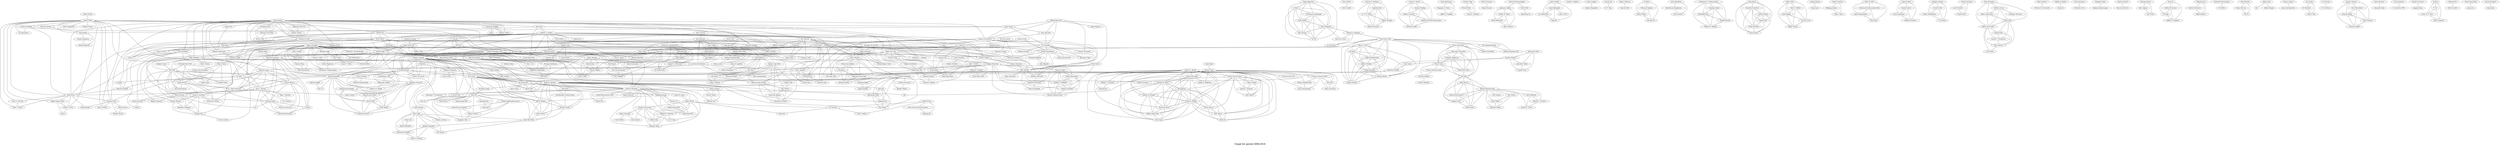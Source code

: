/*****
Graph for period 2006-2016
*****/

graph G {
  graph [splines=true overlap=false]
  node  [shape=ellipse, width=0.3, height=0.3]
  0 [label="Solmaz Kolahi"];
  1 [label="Leonid Libkin"];
  2 [label="Michael A. Bender"];
  3 [label="Martin Farach-Colton"];
  4 [label="Bradley C. Kuszmaul"];
  5 [label="Georg Gottlob"];
  6 [label="Alan Nash"];
  7 [label="Phokion G. Kolaitis"];
  8 [label="Jonathan Panttaja"];
  9 [label="Wang Chiew Tan"];
  10 [label="Benny Kimelfeld"];
  11 [label="Yehoshua Sagiv"];
  12 [label="Christoph Koch 0001"];
  13 [label="T. S. Jayram"];
  14 [label="Erik Vee"];
  15 [label="Nina Mishra"];
  16 [label="Mark Sandler"];
  17 [label="Mikolaj Bojanczyk"];
  18 [label="Claire David"];
  19 [label="Anca Muscholl"];
  20 [label="Thomas Schwentick"];
  21 [label="Luc Segoufin"];
  22 [label="Riccardo Rosati"];
  23 [label="Gagan Aggarwal"];
  24 [label="s Feder"];
  25 [label="Krishnaram Kenthapadi"];
  26 [label="Samir Khuller"];
  27 [label="Rina Panigrahy"];
  28 [label="Dilys Thomas"];
  29 [label="An Zhu"];
  30 [label="Haodong Hu"];
  31 [label="Balder ten Cate"];
  32 [label="Srinivas R. Kashyap"];
  33 [label="Supratim Deb"];
  34 [label="K. V. M. Naidu"];
  35 [label="Rajeev Rastogi"];
  36 [label="Anand Srinivasan"];
  37 [label="Marc Gyssens"];
  38 [label="Jan Paredaens"];
  39 [label="Dirk Van Gucht"];
  40 [label="George H. L. Fletcher"];
  41 [label="Luciana S. Buriol"];
  42 [label="Gereon Frahling"];
  43 [label="Stefano Leonardi"];
  44 [label="Alberto Marchetti-Spaccamela"];
  45 [label="Christian Sohler"];
  46 [label="Anna Pagh"];
  47 [label="Rasmus Pagh"];
  48 [label="Alin Deutsch"];
  49 [label="Liying Sui"];
  50 [label="Victor Vianu"];
  51 [label="Dayou Zhou"];
  52 [label="Aaron Bohannon"];
  53 [label="Benjamin C. Pierce"];
  54 [label="Jeffrey A. Vaughan"];
  55 [label="Guizhen Yang"];
  56 [label="Michael Kifer"];
  57 [label="Vinay K. Chaudhri"];
  58 [label="Ashish Goel"];
  59 [label="Sudipto Guha"];
  60 [label="Kamesh Munagala"];
  61 [label="Reinhard Pichler"];
  62 [label="Fang Wei 0001"];
  63 [label="Enrico Franconi"];
  64 [label="Sergio Tessaris"];
  65 [label="Ashwin Machanavajjhala"];
  66 [label="Johannes Gehrke"];
  67 [label="Sara Cohen"];
  68 [label="Ronald Fagin"];
  69 [label="Anne Condon"];
  70 [label="Amol Deshpande"];
  71 [label="Lisa Hellerstein"];
  72 [label="Ning Wu"];
  73 [label="Martin Grohe"];
  74 [label=" Hernich"];
  75 [label="Nicole Schweikardt"];
  76 [label="Joseph Y. Halpern"];
  77 [label="Andrew McGregor 0001"];
  78 [label="Graham Cormode"];
  79 [label="Flip Korn"];
  80 [label="S. Muthukrishnan"];
  81 [label="Divesh Srivastava"];
  82 [label="Sumit Ganguly"];
  83 [label="Anirban Majumder"];
  84 [label="Sreenivas Gollapudi"];
  85 [label="Ravi Kumar 0001"];
  86 [label="D. Sivakumar"];
  87 [label="Lap-Kei Lee"];
  88 [label="H. F. Ting"];
  89 [label="Toon Calders"];
  90 [label="Stijn Dekeyser"];
  91 [label="Jan Hidders"];
  92 [label="Alon Y. Halevy"];
  93 [label="Michael J. Franklin"];
  94 [label="David Maier 0001"];
  95 [label="Rajeev Motwani"];
  96 [label="Ying Xu 0002"];
  97 [label="Qi Zhao"];
  98 [label="Mitsunori Ogihara"];
  99 [label="Haixun Wang"];
  100 [label="Jun (Jim) Xu"];
  101 [label="Walker M. White"];
  102 [label="Mirek Riedewald"];
  103 [label="Alan J. Demers"];
  104 [label="Joost Engelfriet"];
  105 [label="Hendrik Jan Hoogeboom"];
  106 [label="Bart Samwel"];
  107 [label="Gjergji Kasneci"];
  108 [label="s 0001"];
  109 [label="Wenfei Fan"];
  110 [label="Floris Geerts"];
  111 [label="Frank Neven"];
  112 [label="Emmanuel Filiot"];
  113 [label="Joachim Niehren"];
  114 [label="Jean-Marc Talbot"];
  115 [label="Sophie Tison"];
  116 [label="Nilesh N. Dalvi"];
  117 [label="Dan Suciu"];
  118 [label="Pierre Senellart"];
  119 [label="Serge Abiteboul"];
  120 [label="Bogdan Cautis"];
  121 [label="Tova Milo"];
  122 [label="Giuseppe De Giacomo"];
  123 [label="Domenico Lembo"];
  124 [label="Maurizio Lenzerini"];
  125 [label="Todd J. Green"];
  126 [label="Gregory Karvounarakis"];
  127 [label="Val Tannen"];
  128 [label="Antonio Badia"];
  129 [label="Stijn Vansummeren"];
  130 [label="Jan Van den Bussche"];
  131 [label="Carsten Lutz"];
  132 [label="Venkatesan T. Chakaravarthy"];
  133 [label="Vinayaka Pandit"];
  134 [label="Sambuddha Roy"];
  135 [label="Pranjal Awasthi"];
  136 [label="Mukesh K. Mohania"];
  137 [label="Lucian Popa 0001"];
  138 [label="Flavio Chierichetti"];
  139 [label="Alessandro Panconesi"];
  140 [label="Prabhakar Raghavan"];
  141 [label="Mauro Sozio"];
  142 [label="Alessandro Tiberi"];
  143 [label="Eli Upfal"];
  144 [label="Utkarsh Srivastava"];
  145 [label="Jennifer Widom"];
  146 [label="Boaz Barak"];
  147 [label="Kamalika Chaudhuri"];
  148 [label="Cynthia Dwork"];
  149 [label="Satyen Kale"];
  150 [label="Frank McSherry"];
  151 [label="Kunal Talwar"];
  152 [label="Edith Cohen"];
  153 [label="Nick G. Duffield"];
  154 [label="Haim Kaplan"];
  155 [label="Carsten Lund"];
  156 [label="Mikkel Thorup"];
  157 [label="Linfeng Zhang"];
  158 [label="Yong Guan"];
  159 [label="Rainer Gemulla"];
  160 [label="Wolfgang Lehner"];
  161 [label="Peter J. Haas"];
  162 [label="Michael Benedikt"];
  163 [label="Stephanie Tien Lee"];
  164 [label="Gregory Valiant"];
  165 [label="Andrea Cal"];
  166 [label="Thomas Lukasiewicz"];
  167 [label="Marco Manna"];
  168 [label="Pawel Parys"];
  169 [label="Diego Figueira"];
  170 [label="Zhen Liu 0001"];
  171 [label="Srinivasan Parthasarathy 0002"];
  172 [label="Anand Ranganathan"];
  173 [label="Hao Yang"];
  174 [label="Christopher R"];
  175 [label="Yunyao Li 0001"];
  176 [label="Sriram Raghavan"];
  177 [label="Shivakumar Vaithyanathan"];
  178 [label="k"];
  179 [label="Ryan Williams 0001"];
  180 [label="Srikanta Tirthapura"];
  181 [label="Radu Berinde"];
  182 [label="Piotr Indyk"];
  183 [label="Martin J. Strauss"];
  184 [label="Ke Yi 0001"];
  185 [label="Qin Zhang 0001"];
  186 [label="Pankaj K. Agarwal"];
  187 [label="Zhewei Wei"];
  188 [label="Zengfeng Huang"];
  189 [label="Jeff M. Phillips"];
  190 [label="David P. Woodruff"];
  191 [label="A. Pavan 0001"];
  192 [label="Pan Xu 0001"];
  193 [label="Oege de Moor"];
  194 [label="Damien Sereni"];
  195 [label="Pavel Avgustinov"];
  196 [label="Mathieu Verbaere"];
  197 [label="J. Nathan Foster"];
  198 [label="Daniel Deutch"];
  199 [label="Yael Amsterdamer"];
  200 [label="Alexandre V. Evfimievski"];
  201 [label="Foto N. Afrati"];
  202 [label="Catriel Beeri"];
  203 [label="Christos H. Papadimitriou"];
  204 [label="Bogdan Alexe"];
  205 [label="Jianwen Su"];
  206 [label="Richard Hull 0001"];
  207 [label="Jeffrey B. Remmel"];
  208 [label="Marcelo Arenas"];
  209 [label="rez 0001"];
  210 [label="Cristian Riveros"];
  211 [label="Juan L. Reutter"];
  212 [label="s Letelier"];
  213 [label="Sebastian Skritek"];
  214 [label="Atish Das Sarma"];
  215 [label="Karl Schnaitter"];
  216 [label="Neoklis Polyzotis"];
  217 [label="Thomas Neumann 0001"];
  218 [label="Gerhard Weikum"];
  219 [label="Martin Theobald"];
  220 [label="Peter Buneman"];
  221 [label="James Cheney"];
  222 [label="Cristina Sirangelo"];
  223 [label="Antonella Poggi"];
  224 [label="Shun'ichi Amano"];
  225 [label="Filip Murlak"];
  226 [label="Pablo Barcel"];
  227 [label="Carlos A. Hurtado"];
  228 [label="Peter T. Wood"];
  229 [label="Miguel Romero 0001"];
  230 [label="Philippa Gardner"];
  231 [label="Gareth Smith"];
  232 [label="Mark J. Wheelhouse"];
  233 [label="Uri Zarfaty"];
  234 [label="Wouter Gelade"];
  235 [label="Jef Wijsen"];
  236 [label="Ting Deng"];
  237 [label="Aris Anagnostopoulos"];
  238 [label="Anirban Dasgupta 0001"];
  239 [label="Sergei Vassilvitskii"];
  240 [label="Bo Pang"];
  241 [label="Raghu Ramakrishnan"];
  242 [label="Andrew Tomkins"];
  243 [label="Philip Bohannon"];
  244 [label="S. Sathiya Keerthi"];
  245 [label="Srujana Merugu"];
  246 [label="Daniel M. Kane"];
  247 [label="Jelani Nelson"];
  248 [label="Pierre Bourhis"];
  249 [label="Bogdan Marinoiu"];
  250 [label="Meghyn Bienvenu"];
  251 [label="Alban Galland"];
  252 [label="milien Antoine"];
  253 [label="Izchak Sharfman"];
  254 [label="Assaf Schuster"];
  255 [label="Daniel Keren"];
  256 [label="Vibhor Rastogi"];
  257 [label="Michael Hay"];
  258 [label="Gerome Miklau"];
  259 [label="Chao Li 0003"];
  260 [label="Kook Jin Ahn"];
  261 [label="Abhay Kumar Jha"];
  262 [label="Paraschos Koutris"];
  263 [label="Prasang Upadhyaya"];
  264 [label="Magdalena Balazinska"];
  265 [label="Bill Howe"];
  266 [label="Tomasz Idziaszek"];
  267 [label="Wim Martens"];
  268 [label="Tom J. Ameloot"];
  269 [label="Timos Antonopoulos"];
  270 [label="Paolo Ferragina"];
  271 [label="Roberto Grossi"];
  272 [label="Ankur Gupta 0003"];
  273 [label="Rahul Shah"];
  274 [label="Jeffrey Scott Vitter"];
  275 [label="Giuseppe Ottaviano"];
  276 [label="Jian Li 0015"];
  277 [label="Reut Levi"];
  278 [label="Ronitt Rubinfeld"];
  279 [label="Rada Chirkova"];
  280 [label="Michael R. Genesereth"];
  281 [label="Siu-Wing Cheng"];
  282 [label="Yufei Tao"];
  283 [label="Alon Efrat"];
  284 [label="Swaminathan Sankararaman"];
  285 [label="Wuzhou Zhang"];
  286 [label="Cheng Sheng 0001"];
  287 [label="Mikhail J. Atallah"];
  288 [label="Yinian Qi"];
  289 [label="Vladimir Braverman"];
  290 [label="Rafail Ostrovsky"];
  291 [label="Carlo Zaniolo"];
  292 [label="Srinivasa Rao Satti"];
  293 [label="Adam Kirsch"];
  294 [label="Michael Mitzenmacher"];
  295 [label="Andrea Pietracaprina"];
  296 [label="Geppino Pucci"];
  297 [label="Fabio Vandin"];
  298 [label="Hung Q. Ngo 0001"];
  299 [label="Ely Porat"];
  300 [label="Atri Rudra"];
  301 [label="Matthias Niewerth"];
  302 [label="Katja Losemann"];
  303 [label="Susan B. Davidson"];
  304 [label="Sanjeev Khanna"];
  305 [label="Debmalya Panigrahi"];
  306 [label="Sudeepa Roy"];
  307 [label="Egor V. Kostylev"];
  308 [label="s Z. Salamon"];
  309 [label="Sven Hartmann"];
  310 [label="Sebastian Link"];
  311 [label="Gianluigi Greco"];
  312 [label="Francesco Scarcello"];
  313 [label="Darakhshan J. Mir"];
  314 [label="Aleksandar Nikolov"];
  315 [label="Rebecca N. Wright"];
  316 [label="Michael Meier 0002"];
  317 [label="Michael Schmidt 0002"];
  318 [label="Georg Lausen"];
  319 [label="Daniel Kifer"];
  320 [label="Bing-Rong Lin"];
  321 [label="Gabriele Puppis"];
  322 [label="Huy Vu"];
  323 [label="Mangesh Gupte"];
  324 [label="Mukund Sundararajan"];
  325 [label="lien Lemay"];
  326 [label="Sebastian Maneth"];
  327 [label="t Groz"];
  328 [label="Slawek Staworko"];
  329 [label="Alessio Orlandi"];
  330 [label="Rossano Venturini"];
  331 [label="Hossein Jowhari"];
  332 [label="Mert Saglam"];
  333 [label="bor Tardos"];
  334 [label="Yeye He"];
  335 [label="Siddharth Barman"];
  336 [label="Di Wang"];
  337 [label="Jeffrey F. Naughton"];
  338 [label="Zhenming Liu"];
  339 [label="Bozidar Radunovic"];
  340 [label="Milan Vojnovic"];
  341 [label="Krzysztof Choromanski"];
  342 [label="Tal Malkin"];
  343 [label="Allan Borodin"];
  344 [label="Hyun Chul Lee"];
  345 [label="Yuli Ye"];
  346 [label="Emmanuel Waller"];
  347 [label="Bas Ketsman"];
  348 [label="Daniel Zinn"];
  349 [label="Gaetano Geck"];
  350 [label="Andreas Pieris"];
  351 [label="Moshe Y. Vardi"];
  352 [label="Domagoj Vrgoc"];
  353 [label="lie Gheerbrant"];
  354 [label="Casper Kejlberg-Rasmussen"];
  355 [label="Konstantinos Tsakalidis"];
  356 [label="Kostas Tsichlas"];
  357 [label="Jeonghun Yoon"];
  358 [label="Xiaocheng Hu"];
  359 [label="Miao Qiao"];
  360 [label="Saladi Rahul"];
  361 [label="Frank Wolter"];
  362 [label="Frederick Reiss"];
  363 [label="Wojciech Czerwinski"];
  364 [label="Marcin Przybylko"];
  365 [label="Yang Cao 0012"];
  366 [label="Ping Lu"];
  367 [label="Szymon Torunczyk"];
  368 [label="Efthymia Tsamoura"];
  369 [label="Sebastian Rudolph"];
  370 [label="Clemens Kupke"];
  371 [label="Emanuel Sallinger"];
  372 [label="Mantas Simkus"];
  373 [label="Marco Calautti"];
  374 [label="Paul Beame"];
  375 [label="Guy Van den Broeck"];
  376 [label="Eric Gribkoff"];
  377 [label="Boris Aronov"];
  378 [label="Sariel Har-Peled"];
  379 [label="David Tench"];
  380 [label="ckel"];
  381 [label="Vadim Savenkov"];
  382 [label=" Baeza"];
  383 [label="Sepideh Mahabadi"];
  384 [label="Mohammad Mahdian"];
  385 [label="Vahab S. Mirrokni"];
  386 [label="Guillaume Bagan"];
  387 [label="Angela Bonifati"];
  388 [label="Dung T. Nguyen"];
  389 [label="Mahmoud Abo Khamis"];
  390 [label="tzsch"];
  391 [label="Wojciech Kazana"];
  392 [label="Arnaud Durand 0001"];
  393 [label="Diego Calvanese"];
  394 [label="Marco Montali"];
  395 [label="Babak Bagheri Hariri"];
  396 [label="Azza Abouzied"];
  397 [label="Dana Angluin"];
  398 [label="Joseph M. Hellerstein"];
  399 [label="Avi Silberschatz"];
  400 [label="Hubie Chen"];
  401 [label="ller"];
  402 [label="Tomasz Gogacz"];
  403 [label="Jerzy Marcinkowski"];
  404 [label="Cristina Civili"];
  405 [label="Evgeny Sherkhonov"];
  406 [label="Wang-Chiew Tan"];
  407 [label="Mario Alviano"];
  408 [label="Francesco Silvestri 0001"];
  409 [label="Robert Fink"];
  410 [label="Dan Olteanu"];
  411 [label="ndor P. Fekete"];
  412 [label="Jeremy T. Fineman"];
  413 [label="Seth Gilbert"];
  414 [label="Manish Patil"];
  415 [label="Sharma V. Thankachan"];
  416 [label="Yakov Nekrich"];
  417 [label="J. Ian Munro"];
  418 [label="sta Grahne"];
  419 [label="Ali Moallemi"];
  420 [label="Adrian Onet"];
  421 [label="M. Praveen"];
  422 [label="B. Srivathsan"];
  423 [label="Jayadev Acharya"];
  424 [label="Ilias Diakonikolas"];
  425 [label="Chinmay Hegde"];
  426 [label="Jerry Zheng Li"];
  427 [label="Ludwig Schmidt"];
  428 [label="Nicola Leone"];
  429 [label="Kun Qian 0002"];
  430 [label="Wolfgang Fischl"];
  431 [label="Nofar Carmeli"];
  432 [label="Batya Kenig"];
  433 [label="Haoyue Ping"];
  434 [label="Julia Stoyanovich"];
  435 [label="Ester Livshits"];
  436 [label="Dominik D. Freydenberger"];
  437 [label="Liat Peterfreund"];
  438 [label="n Ugarte"];
  439 [label="Fernando Florenzano"];
  440 [label="Samuel McCauley"];
  441 [label="Thomas Dybdahl Ahle"];
  442 [label="Ilya P. Razenshteyn"];
  443 [label="ller 0001"];
  444 [label="Tobias Christiani"];
  445 [label="Jesper W. Mikkelsen"];
  446 [label="Paolo Guagliardo"];
  447 [label="Nadime Francis"];
  448 [label="Xiao Hu"];
  449 [label="XuanLong Nguyen"];
  450 [label="Maximilian Schleich"];
  451 [label="Manas R. Joglekar"];
  452 [label="Rohan Puttagunta"];
  453 [label="Christoph Berkholz"];
  454 [label="Jens Keppeler"];
  455 [label="Alexandre Vigny"];
  456 [label="Michael Morak"];
  457 [label="Gerald Berger"];
  458 [label="Ali Vakilian"];
  459 [label="Jonathan W. Berry"];
  460 [label="Rob Johnson"];
  461 [label="Thomas M. Kroeger"];
  462 [label="Cynthia A. Phillips"];
  463 [label="Bertrand Simon"];
  464 [label="Shikha Singh 0002"];
  465 [label="David Zage"];
  466 [label="Simon Mauras"];
  467 [label="Tyler Mayer"];
  468 [label="Helen Xu"];
  469 [label="Antoine Amarilli"];
  470 [label="George Konstantinidis"];
  471 [label="Giansalvatore Mecca"];
  472 [label="Boris Motik"];
  473 [label="Paolo Papotti"];
  474 [label="Donatello Santoro"];
  475 [label="Arnab Bhattacharyya 0001"];
  476 [label="Palash Dey"];
  477 [label="Stephen R. Chestnut"];
  478 [label="Lin F. Yang"];
  479 [label="Nikita Ivkin"];
  480 [label="Zhengyu Wang"];
  481 [label="Rajesh Jayaram"];
  482 [label="Shaleen Deep"];
  483 [label="Gianmaria Silvello"];
  484 [label="Sofya Vorotnikova"];
  485 [label="Hoa T. Vu"];
  486 [label="Jiecao Chen"];
  487 [label="Behzad Golshan"];
  488 [label="George A. Mihaila"];
  489 [label="Yuliang Li 0001"];
  490 [label="David Felber"];
  491 [label="Parosh Aziz Abdulla"];
  492 [label="C. Aiswarya"];
  493 [label="Mohamed Faouzi Atig"];
  494 [label="Othmane Rezine"];
  495 [label="Daniel Lupei"];
  496 [label="Kyle Fox"];
  497 [label="Abhinandan Nath"];
  498 [label="Nirman Kumar"];
  499 [label="Stavros Sintos"];
  500 [label="Subhash Suri"];
  501 [label="Jiangwei Pan"];
  502 [label="Erin Taylor"];
  503 [label="Edo Liberty"];
  504 [label="Justin Thaler"];
  505 [label="Jonathan Ullman"];
  506 [label="David Eppstein"];
  507 [label="Michael T. Goodrich"];
  508 [label="Manuel R. Torres"];
  509 [label="Tom Morgan"];
  510 [label="Charles Paperman"];
  511 [label="Michal Pilipczuk"];
  512 [label="Kobbi Nissim"];
  513 [label="Uri Stemmer"];
  514 [label="Salil P. Vadhan"];
  515 [label="Shiva Prasad Kasiviswanathan"];
  516 [label="Hongxia Jin"];
  517 [label="Mark Bun"];
  518 [label="Arturs Backurs"];
  519 [label="Krzysztof Onak"];
  520 [label="Stefan Mengel"];
  521 [label="l Monet"];
  522 [label="rez"];
  523 [label="Tarun Kathuria"];
  524 [label="S. Sudarshan 0001"];
  525 [label="Rachid Guerraoui"];
  526 [label="Jingjing Wang"];
  527 [label="Di Xiao"];
  528 [label="Yi Cui"];
  529 [label="Daren B. H. Cline"];
  530 [label="Dmitri Loguinov"];
  531 [label="Simone Bova"];
  532 [label="Stefan Szeider"];
  533 [label="Yaacov Y. Weiss"];
  534 [label="Stanislav Kikot"];
  535 [label="Roman Kontchakov"];
  536 [label="Vladimir V. Podolskii"];
  537 [label="Vladislav Ryzhikov"];
  538 [label="Michael Zakharyaschev"];
  539 [label="Priya Govindan"];
  540 [label="Morteza Monemizadeh"];
  541 [label="Fabio Papacchini"];
  542 [label="Xuemin Lin"];
  543 [label="Wenjie Zhang 0001"];
  544 [label="Ying Zhang 0001"];
  545 [label="Francisco Maturana"];
  546 [label="Zhiyi Huang 0002"];
  547 [label="Jinyan Liu"];
  548 [label="Sharareh Alipour"];
  549 [label="Amir Jafari"];
  0 -- 1;
  1 -- 18;
  1 -- 109;
  1 -- 110;
  1 -- 211;
  1 -- 222;
  1 -- 223;
  1 -- 224;
  1 -- 225;
  1 -- 226;
  1 -- 227;
  1 -- 228;
  1 -- 229;
  1 -- 350;
  1 -- 351;
  1 -- 352;
  1 -- 353;
  1 -- 373;
  1 -- 446;
  1 -- 447;
  2 -- 3;
  2 -- 4;
  2 -- 30;
  2 -- 411;
  2 -- 412;
  2 -- 413;
  2 -- 440;
  2 -- 459;
  2 -- 460;
  2 -- 461;
  2 -- 462;
  2 -- 463;
  2 -- 464;
  2 -- 465;
  2 -- 466;
  2 -- 467;
  2 -- 468;
  3 -- 4;
  3 -- 411;
  3 -- 412;
  3 -- 413;
  3 -- 460;
  3 -- 462;
  3 -- 466;
  3 -- 467;
  3 -- 468;
  4 -- 30;
  5 -- 6;
  5 -- 20;
  5 -- 61;
  5 -- 62;
  5 -- 74;
  5 -- 108;
  5 -- 118;
  5 -- 119;
  5 -- 162;
  5 -- 163;
  5 -- 164;
  5 -- 165;
  5 -- 166;
  5 -- 167;
  5 -- 208;
  5 -- 226;
  5 -- 311;
  5 -- 312;
  5 -- 350;
  5 -- 369;
  5 -- 370;
  5 -- 371;
  5 -- 372;
  5 -- 373;
  5 -- 428;
  5 -- 430;
  6 -- 7;
  6 -- 48;
  6 -- 68;
  6 -- 137;
  6 -- 207;
  7 -- 8;
  7 -- 9;
  7 -- 10;
  7 -- 13;
  7 -- 14;
  7 -- 31;
  7 -- 39;
  7 -- 61;
  7 -- 68;
  7 -- 137;
  7 -- 201;
  7 -- 202;
  7 -- 203;
  7 -- 204;
  7 -- 205;
  7 -- 206;
  7 -- 371;
  7 -- 381;
  7 -- 406;
  7 -- 429;
  8 -- 9;
  9 -- 68;
  9 -- 129;
  9 -- 137;
  9 -- 204;
  9 -- 220;
  9 -- 221;
  10 -- 11;
  10 -- 67;
  10 -- 68;
  10 -- 129;
  10 -- 174;
  10 -- 175;
  10 -- 176;
  10 -- 177;
  10 -- 178;
  10 -- 179;
  10 -- 306;
  10 -- 362;
  10 -- 431;
  10 -- 432;
  10 -- 433;
  10 -- 434;
  10 -- 435;
  10 -- 436;
  10 -- 437;
  11 -- 67;
  12 -- 121;
  12 -- 127;
  12 -- 198;
  12 -- 495;
  13 -- 14;
  13 -- 77;
  13 -- 80;
  14 -- 77;
  14 -- 80;
  15 -- 16;
  17 -- 18;
  17 -- 19;
  17 -- 20;
  17 -- 21;
  17 -- 168;
  17 -- 169;
  17 -- 367;
  18 -- 19;
  18 -- 20;
  18 -- 21;
  18 -- 225;
  19 -- 20;
  19 -- 21;
  20 -- 21;
  20 -- 107;
  20 -- 108;
  20 -- 111;
  20 -- 267;
  20 -- 268;
  20 -- 301;
  20 -- 347;
  20 -- 349;
  21 -- 31;
  21 -- 50;
  21 -- 75;
  21 -- 119;
  21 -- 301;
  21 -- 367;
  21 -- 391;
  21 -- 392;
  21 -- 455;
  22 -- 122;
  22 -- 123;
  22 -- 124;
  23 -- 24;
  23 -- 25;
  23 -- 26;
  23 -- 27;
  23 -- 28;
  23 -- 29;
  24 -- 25;
  24 -- 26;
  24 -- 27;
  24 -- 28;
  24 -- 29;
  25 -- 26;
  25 -- 27;
  25 -- 28;
  25 -- 29;
  26 -- 27;
  26 -- 28;
  26 -- 29;
  27 -- 28;
  27 -- 29;
  27 -- 84;
  27 -- 214;
  28 -- 29;
  31 -- 131;
  31 -- 162;
  31 -- 250;
  31 -- 361;
  31 -- 368;
  31 -- 404;
  31 -- 405;
  31 -- 406;
  31 -- 429;
  32 -- 33;
  32 -- 34;
  32 -- 35;
  32 -- 36;
  33 -- 34;
  33 -- 35;
  33 -- 36;
  34 -- 35;
  34 -- 36;
  35 -- 36;
  37 -- 38;
  37 -- 39;
  37 -- 40;
  38 -- 39;
  38 -- 40;
  38 -- 89;
  38 -- 90;
  38 -- 91;
  38 -- 130;
  39 -- 40;
  39 -- 121;
  39 -- 129;
  39 -- 130;
  39 -- 162;
  39 -- 179;
  39 -- 185;
  39 -- 190;
  39 -- 206;
  41 -- 42;
  41 -- 43;
  41 -- 44;
  41 -- 45;
  42 -- 43;
  42 -- 44;
  42 -- 45;
  43 -- 44;
  43 -- 45;
  44 -- 45;
  46 -- 47;
  47 -- 184;
  47 -- 185;
  47 -- 187;
  47 -- 190;
  47 -- 292;
  47 -- 380;
  47 -- 408;
  47 -- 440;
  47 -- 441;
  47 -- 442;
  47 -- 443;
  47 -- 444;
  47 -- 445;
  48 -- 49;
  48 -- 50;
  48 -- 51;
  48 -- 122;
  48 -- 207;
  48 -- 393;
  48 -- 394;
  48 -- 395;
  48 -- 489;
  49 -- 50;
  49 -- 51;
  50 -- 51;
  50 -- 119;
  50 -- 248;
  50 -- 489;
  52 -- 53;
  52 -- 54;
  53 -- 54;
  55 -- 56;
  55 -- 57;
  56 -- 57;
  58 -- 59;
  58 -- 60;
  59 -- 60;
  59 -- 77;
  59 -- 260;
  59 -- 379;
  60 -- 144;
  60 -- 145;
  60 -- 186;
  60 -- 496;
  60 -- 497;
  60 -- 501;
  60 -- 502;
  61 -- 62;
  61 -- 209;
  61 -- 212;
  61 -- 213;
  61 -- 226;
  61 -- 371;
  61 -- 381;
  61 -- 430;
  62 -- 316;
  62 -- 317;
  62 -- 318;
  63 -- 64;
  65 -- 66;
  65 -- 319;
  66 -- 101;
  66 -- 102;
  66 -- 103;
  67 -- 533;
  68 -- 129;
  68 -- 137;
  68 -- 175;
  68 -- 176;
  68 -- 177;
  68 -- 190;
  68 -- 200;
  68 -- 362;
  69 -- 70;
  69 -- 71;
  69 -- 72;
  70 -- 71;
  70 -- 72;
  70 -- 276;
  71 -- 72;
  73 -- 74;
  73 -- 75;
  74 -- 75;
  74 -- 131;
  74 -- 166;
  74 -- 361;
  74 -- 370;
  74 -- 541;
  75 -- 124;
  75 -- 267;
  75 -- 392;
  75 -- 453;
  75 -- 454;
  75 -- 455;
  77 -- 78;
  77 -- 80;
  77 -- 180;
  77 -- 190;
  77 -- 191;
  77 -- 256;
  77 -- 257;
  77 -- 258;
  77 -- 259;
  77 -- 260;
  77 -- 379;
  77 -- 484;
  77 -- 485;
  78 -- 79;
  78 -- 80;
  78 -- 81;
  78 -- 180;
  78 -- 181;
  78 -- 182;
  78 -- 183;
  78 -- 184;
  78 -- 185;
  78 -- 186;
  78 -- 187;
  78 -- 188;
  78 -- 189;
  79 -- 80;
  79 -- 81;
  79 -- 180;
  80 -- 81;
  80 -- 184;
  80 -- 185;
  80 -- 313;
  80 -- 314;
  80 -- 315;
  80 -- 539;
  80 -- 540;
  82 -- 83;
  84 -- 85;
  84 -- 86;
  84 -- 214;
  85 -- 86;
  85 -- 116;
  85 -- 138;
  85 -- 237;
  85 -- 238;
  85 -- 239;
  85 -- 240;
  85 -- 241;
  85 -- 242;
  85 -- 243;
  85 -- 244;
  85 -- 245;
  87 -- 88;
  89 -- 90;
  89 -- 91;
  90 -- 91;
  91 -- 130;
  92 -- 93;
  92 -- 94;
  92 -- 406;
  92 -- 487;
  92 -- 488;
  93 -- 94;
  95 -- 96;
  97 -- 98;
  97 -- 99;
  97 -- 100;
  98 -- 99;
  98 -- 100;
  99 -- 100;
  101 -- 102;
  101 -- 103;
  102 -- 103;
  104 -- 105;
  104 -- 106;
  105 -- 106;
  109 -- 110;
  109 -- 111;
  109 -- 223;
  109 -- 234;
  109 -- 235;
  109 -- 236;
  109 -- 365;
  109 -- 366;
  110 -- 111;
  110 -- 223;
  110 -- 234;
  110 -- 235;
  110 -- 236;
  110 -- 365;
  110 -- 366;
  111 -- 117;
  111 -- 130;
  111 -- 201;
  111 -- 223;
  111 -- 234;
  111 -- 266;
  111 -- 267;
  111 -- 268;
  111 -- 269;
  111 -- 301;
  111 -- 347;
  111 -- 348;
  111 -- 349;
  112 -- 113;
  112 -- 114;
  112 -- 115;
  113 -- 114;
  113 -- 115;
  113 -- 325;
  113 -- 326;
  114 -- 115;
  116 -- 117;
  116 -- 215;
  116 -- 240;
  116 -- 241;
  116 -- 242;
  116 -- 243;
  116 -- 244;
  116 -- 245;
  117 -- 174;
  117 -- 201;
  117 -- 215;
  117 -- 256;
  117 -- 257;
  117 -- 258;
  117 -- 261;
  117 -- 262;
  117 -- 263;
  117 -- 264;
  117 -- 265;
  117 -- 298;
  117 -- 347;
  117 -- 374;
  117 -- 375;
  117 -- 376;
  117 -- 389;
  118 -- 119;
  118 -- 162;
  118 -- 248;
  118 -- 469;
  118 -- 521;
  119 -- 120;
  119 -- 121;
  119 -- 167;
  119 -- 248;
  119 -- 249;
  119 -- 250;
  119 -- 251;
  119 -- 252;
  120 -- 121;
  121 -- 127;
  121 -- 162;
  121 -- 198;
  121 -- 199;
  121 -- 220;
  121 -- 303;
  121 -- 304;
  121 -- 305;
  121 -- 306;
  121 -- 327;
  121 -- 483;
  122 -- 123;
  122 -- 124;
  122 -- 393;
  122 -- 394;
  122 -- 395;
  123 -- 124;
  124 -- 267;
  125 -- 126;
  125 -- 127;
  125 -- 197;
  126 -- 127;
  127 -- 197;
  127 -- 198;
  127 -- 199;
  127 -- 495;
  128 -- 129;
  129 -- 130;
  129 -- 210;
  129 -- 220;
  129 -- 221;
  129 -- 352;
  129 -- 362;
  129 -- 438;
  129 -- 439;
  130 -- 208;
  130 -- 220;
  130 -- 268;
  130 -- 346;
  131 -- 250;
  131 -- 361;
  131 -- 541;
  132 -- 133;
  132 -- 134;
  132 -- 135;
  132 -- 136;
  133 -- 134;
  133 -- 135;
  133 -- 136;
  134 -- 135;
  134 -- 136;
  135 -- 136;
  138 -- 139;
  138 -- 140;
  138 -- 141;
  138 -- 142;
  138 -- 143;
  138 -- 239;
  139 -- 140;
  139 -- 141;
  139 -- 142;
  139 -- 143;
  140 -- 141;
  140 -- 142;
  140 -- 143;
  141 -- 142;
  141 -- 143;
  141 -- 217;
  141 -- 218;
  142 -- 143;
  143 -- 293;
  143 -- 294;
  143 -- 295;
  143 -- 296;
  143 -- 297;
  144 -- 145;
  146 -- 147;
  146 -- 148;
  146 -- 149;
  146 -- 150;
  146 -- 151;
  147 -- 148;
  147 -- 149;
  147 -- 150;
  147 -- 151;
  148 -- 149;
  148 -- 150;
  148 -- 151;
  149 -- 150;
  149 -- 151;
  150 -- 151;
  152 -- 153;
  152 -- 154;
  152 -- 155;
  152 -- 156;
  153 -- 154;
  153 -- 155;
  153 -- 156;
  154 -- 155;
  154 -- 156;
  155 -- 156;
  157 -- 158;
  159 -- 160;
  159 -- 161;
  160 -- 161;
  162 -- 321;
  162 -- 322;
  162 -- 368;
  162 -- 469;
  162 -- 470;
  162 -- 471;
  162 -- 472;
  162 -- 473;
  162 -- 474;
  163 -- 164;
  165 -- 166;
  166 -- 370;
  168 -- 267;
  168 -- 301;
  168 -- 363;
  168 -- 364;
  170 -- 171;
  170 -- 172;
  170 -- 173;
  171 -- 172;
  171 -- 173;
  172 -- 173;
  174 -- 298;
  174 -- 299;
  174 -- 300;
  174 -- 388;
  174 -- 389;
  174 -- 451;
  174 -- 452;
  175 -- 176;
  175 -- 177;
  176 -- 177;
  178 -- 179;
  179 -- 185;
  179 -- 190;
  180 -- 190;
  180 -- 191;
  180 -- 192;
  181 -- 182;
  181 -- 183;
  182 -- 183;
  182 -- 277;
  182 -- 278;
  182 -- 378;
  182 -- 383;
  182 -- 384;
  182 -- 385;
  182 -- 458;
  184 -- 185;
  184 -- 186;
  184 -- 187;
  184 -- 188;
  184 -- 189;
  184 -- 281;
  184 -- 282;
  184 -- 285;
  184 -- 377;
  184 -- 378;
  184 -- 448;
  185 -- 187;
  185 -- 188;
  185 -- 190;
  185 -- 486;
  186 -- 187;
  186 -- 188;
  186 -- 189;
  186 -- 281;
  186 -- 282;
  186 -- 283;
  186 -- 284;
  186 -- 285;
  186 -- 377;
  186 -- 378;
  186 -- 496;
  186 -- 497;
  186 -- 498;
  186 -- 499;
  186 -- 500;
  186 -- 501;
  186 -- 502;
  187 -- 188;
  187 -- 189;
  188 -- 189;
  188 -- 542;
  188 -- 543;
  188 -- 544;
  189 -- 285;
  189 -- 377;
  189 -- 378;
  190 -- 191;
  190 -- 200;
  190 -- 246;
  190 -- 247;
  190 -- 289;
  190 -- 380;
  190 -- 475;
  190 -- 476;
  190 -- 477;
  190 -- 478;
  190 -- 479;
  190 -- 480;
  190 -- 481;
  193 -- 194;
  193 -- 195;
  193 -- 196;
  194 -- 195;
  194 -- 196;
  195 -- 196;
  198 -- 199;
  198 -- 220;
  198 -- 303;
  198 -- 483;
  202 -- 203;
  203 -- 396;
  203 -- 397;
  203 -- 398;
  203 -- 399;
  208 -- 209;
  208 -- 210;
  208 -- 211;
  208 -- 220;
  208 -- 350;
  208 -- 438;
  209 -- 210;
  209 -- 211;
  209 -- 212;
  209 -- 213;
  210 -- 211;
  210 -- 352;
  210 -- 438;
  210 -- 439;
  210 -- 545;
  211 -- 226;
  211 -- 248;
  211 -- 307;
  211 -- 308;
  211 -- 352;
  211 -- 522;
  212 -- 213;
  213 -- 226;
  215 -- 216;
  217 -- 218;
  218 -- 219;
  220 -- 221;
  220 -- 303;
  220 -- 483;
  222 -- 223;
  222 -- 226;
  222 -- 353;
  223 -- 226;
  223 -- 234;
  224 -- 225;
  225 -- 510;
  225 -- 511;
  226 -- 227;
  226 -- 228;
  226 -- 229;
  226 -- 350;
  226 -- 351;
  226 -- 457;
  227 -- 228;
  229 -- 351;
  229 -- 382;
  230 -- 231;
  230 -- 232;
  230 -- 233;
  231 -- 232;
  231 -- 233;
  232 -- 233;
  234 -- 266;
  234 -- 267;
  235 -- 262;
  236 -- 365;
  236 -- 366;
  237 -- 238;
  240 -- 241;
  240 -- 242;
  240 -- 243;
  240 -- 244;
  240 -- 245;
  241 -- 242;
  241 -- 243;
  241 -- 244;
  241 -- 245;
  242 -- 243;
  242 -- 244;
  242 -- 245;
  243 -- 244;
  243 -- 245;
  244 -- 245;
  246 -- 247;
  247 -- 289;
  247 -- 477;
  247 -- 479;
  247 -- 480;
  247 -- 513;
  247 -- 517;
  248 -- 249;
  248 -- 352;
  248 -- 469;
  248 -- 522;
  250 -- 251;
  250 -- 252;
  250 -- 361;
  250 -- 534;
  250 -- 535;
  250 -- 536;
  250 -- 537;
  250 -- 538;
  251 -- 252;
  253 -- 254;
  253 -- 255;
  254 -- 255;
  256 -- 257;
  256 -- 258;
  256 -- 259;
  256 -- 261;
  257 -- 258;
  257 -- 259;
  258 -- 259;
  262 -- 263;
  262 -- 264;
  262 -- 265;
  262 -- 374;
  262 -- 482;
  263 -- 264;
  263 -- 265;
  264 -- 265;
  266 -- 267;
  267 -- 269;
  267 -- 301;
  267 -- 302;
  267 -- 363;
  267 -- 364;
  268 -- 346;
  268 -- 347;
  268 -- 348;
  268 -- 349;
  270 -- 271;
  270 -- 272;
  270 -- 273;
  270 -- 274;
  271 -- 272;
  271 -- 273;
  271 -- 274;
  271 -- 275;
  272 -- 273;
  272 -- 274;
  273 -- 274;
  273 -- 414;
  273 -- 415;
  273 -- 416;
  274 -- 414;
  274 -- 415;
  274 -- 416;
  274 -- 417;
  277 -- 278;
  279 -- 280;
  281 -- 282;
  282 -- 286;
  282 -- 354;
  282 -- 355;
  282 -- 356;
  282 -- 357;
  282 -- 358;
  282 -- 359;
  282 -- 360;
  282 -- 448;
  283 -- 284;
  283 -- 285;
  284 -- 285;
  285 -- 377;
  285 -- 378;
  287 -- 288;
  289 -- 290;
  289 -- 291;
  289 -- 477;
  289 -- 478;
  289 -- 479;
  289 -- 480;
  290 -- 291;
  290 -- 490;
  293 -- 294;
  293 -- 295;
  293 -- 296;
  293 -- 297;
  294 -- 295;
  294 -- 296;
  294 -- 297;
  294 -- 503;
  294 -- 504;
  294 -- 505;
  294 -- 506;
  294 -- 507;
  294 -- 508;
  294 -- 509;
  295 -- 296;
  295 -- 297;
  296 -- 297;
  298 -- 299;
  298 -- 300;
  298 -- 388;
  298 -- 389;
  298 -- 410;
  298 -- 449;
  298 -- 450;
  299 -- 300;
  300 -- 388;
  300 -- 389;
  301 -- 363;
  303 -- 304;
  303 -- 305;
  303 -- 306;
  303 -- 483;
  304 -- 305;
  304 -- 306;
  305 -- 306;
  306 -- 435;
  307 -- 308;
  309 -- 310;
  311 -- 312;
  311 -- 428;
  312 -- 428;
  313 -- 314;
  313 -- 315;
  314 -- 315;
  316 -- 317;
  316 -- 318;
  317 -- 318;
  319 -- 320;
  321 -- 322;
  323 -- 324;
  325 -- 326;
  326 -- 327;
  326 -- 328;
  327 -- 328;
  327 -- 386;
  327 -- 387;
  329 -- 330;
  331 -- 332;
  331 -- 333;
  332 -- 333;
  334 -- 335;
  334 -- 336;
  334 -- 337;
  335 -- 336;
  335 -- 337;
  336 -- 337;
  338 -- 339;
  338 -- 340;
  339 -- 340;
  341 -- 342;
  343 -- 344;
  343 -- 345;
  344 -- 345;
  347 -- 348;
  347 -- 349;
  350 -- 373;
  350 -- 407;
  350 -- 456;
  350 -- 457;
  351 -- 382;
  352 -- 438;
  352 -- 439;
  352 -- 522;
  352 -- 545;
  354 -- 355;
  354 -- 356;
  354 -- 357;
  355 -- 356;
  355 -- 357;
  356 -- 357;
  358 -- 359;
  361 -- 541;
  363 -- 364;
  365 -- 366;
  368 -- 470;
  368 -- 471;
  368 -- 472;
  368 -- 473;
  368 -- 474;
  369 -- 372;
  369 -- 390;
  371 -- 381;
  374 -- 375;
  374 -- 376;
  375 -- 376;
  377 -- 378;
  378 -- 383;
  378 -- 458;
  383 -- 384;
  383 -- 385;
  383 -- 458;
  384 -- 385;
  386 -- 387;
  389 -- 410;
  389 -- 449;
  389 -- 450;
  393 -- 394;
  393 -- 395;
  394 -- 395;
  394 -- 491;
  394 -- 492;
  394 -- 493;
  394 -- 494;
  396 -- 397;
  396 -- 398;
  396 -- 399;
  397 -- 398;
  397 -- 399;
  398 -- 399;
  400 -- 401;
  400 -- 520;
  402 -- 403;
  404 -- 405;
  404 -- 406;
  405 -- 406;
  406 -- 429;
  406 -- 487;
  406 -- 488;
  407 -- 456;
  408 -- 441;
  408 -- 442;
  408 -- 443;
  408 -- 444;
  409 -- 410;
  410 -- 449;
  410 -- 450;
  411 -- 412;
  411 -- 413;
  412 -- 413;
  414 -- 415;
  414 -- 416;
  415 -- 416;
  416 -- 417;
  418 -- 419;
  418 -- 420;
  419 -- 420;
  421 -- 422;
  423 -- 424;
  423 -- 425;
  423 -- 426;
  423 -- 427;
  424 -- 425;
  424 -- 426;
  424 -- 427;
  425 -- 426;
  425 -- 427;
  426 -- 427;
  431 -- 432;
  432 -- 433;
  432 -- 434;
  433 -- 434;
  436 -- 437;
  438 -- 439;
  440 -- 445;
  440 -- 459;
  440 -- 460;
  440 -- 461;
  440 -- 462;
  440 -- 463;
  440 -- 464;
  440 -- 465;
  441 -- 442;
  443 -- 444;
  449 -- 450;
  451 -- 452;
  453 -- 454;
  459 -- 460;
  459 -- 461;
  459 -- 462;
  459 -- 463;
  459 -- 464;
  459 -- 465;
  460 -- 461;
  460 -- 462;
  460 -- 463;
  460 -- 464;
  460 -- 465;
  460 -- 466;
  460 -- 467;
  460 -- 468;
  461 -- 462;
  461 -- 463;
  461 -- 464;
  461 -- 465;
  462 -- 463;
  462 -- 464;
  462 -- 465;
  462 -- 466;
  462 -- 467;
  462 -- 468;
  463 -- 464;
  463 -- 465;
  464 -- 465;
  466 -- 467;
  466 -- 468;
  467 -- 468;
  469 -- 521;
  470 -- 471;
  470 -- 472;
  470 -- 473;
  470 -- 474;
  471 -- 472;
  471 -- 473;
  471 -- 474;
  472 -- 473;
  472 -- 474;
  473 -- 474;
  475 -- 476;
  477 -- 478;
  477 -- 479;
  477 -- 480;
  479 -- 480;
  484 -- 485;
  487 -- 488;
  491 -- 492;
  491 -- 493;
  491 -- 494;
  492 -- 493;
  492 -- 494;
  493 -- 494;
  496 -- 497;
  496 -- 501;
  496 -- 502;
  497 -- 501;
  497 -- 502;
  498 -- 499;
  498 -- 500;
  499 -- 500;
  501 -- 502;
  503 -- 504;
  503 -- 505;
  504 -- 505;
  506 -- 507;
  506 -- 508;
  507 -- 508;
  510 -- 511;
  512 -- 513;
  512 -- 514;
  512 -- 515;
  512 -- 516;
  513 -- 514;
  513 -- 517;
  515 -- 516;
  518 -- 519;
  523 -- 524;
  525 -- 526;
  527 -- 528;
  527 -- 529;
  527 -- 530;
  528 -- 529;
  528 -- 530;
  529 -- 530;
  531 -- 532;
  534 -- 535;
  534 -- 536;
  534 -- 537;
  534 -- 538;
  535 -- 536;
  535 -- 537;
  535 -- 538;
  536 -- 537;
  536 -- 538;
  537 -- 538;
  539 -- 540;
  542 -- 543;
  542 -- 544;
  543 -- 544;
  546 -- 547;
  548 -- 549;
  label = "\nGraph for period 2006-2016\n";  fontsize=24;
}
